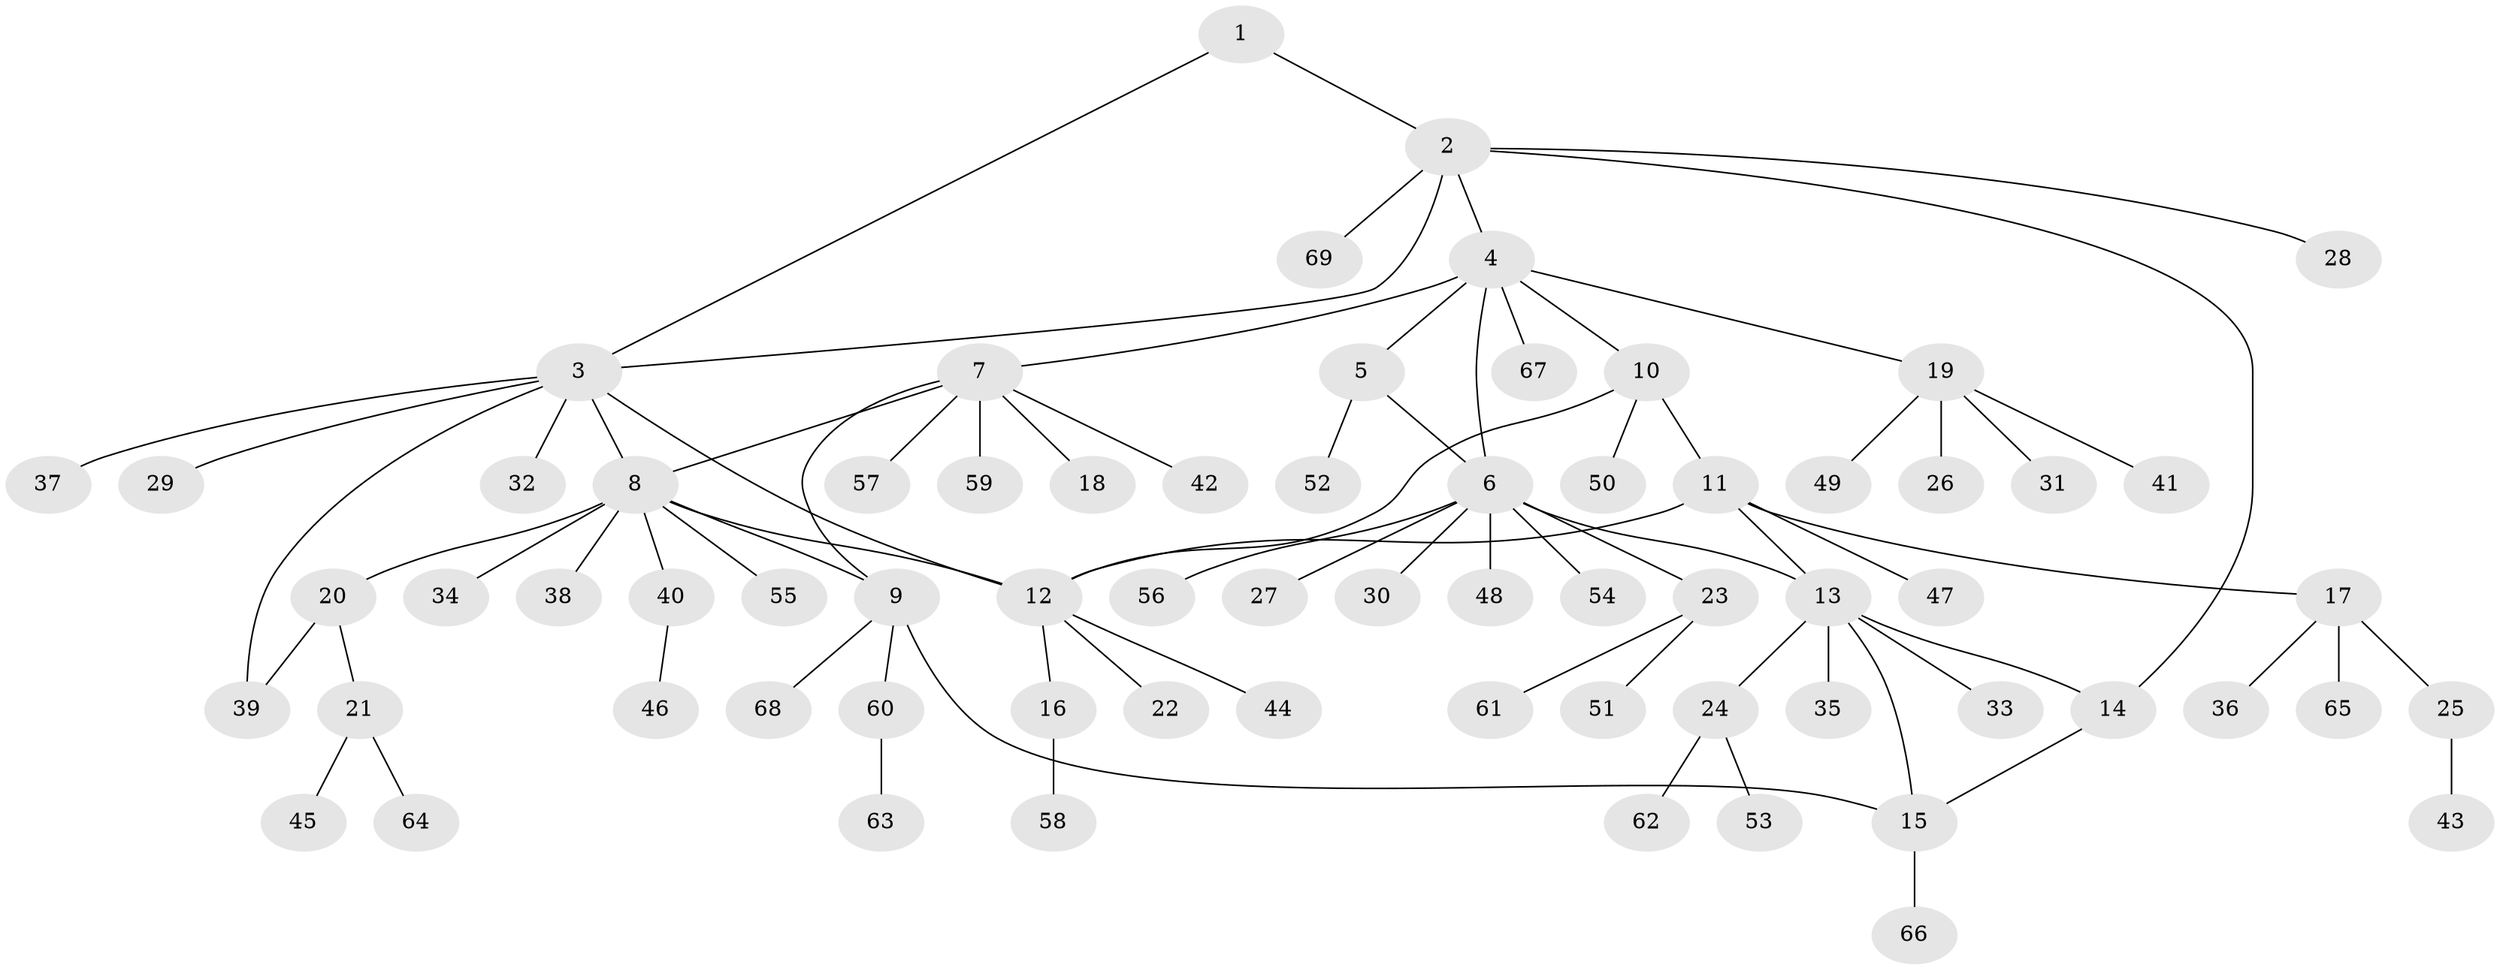 // Generated by graph-tools (version 1.1) at 2025/54/03/09/25 04:54:54]
// undirected, 69 vertices, 80 edges
graph export_dot {
graph [start="1"]
  node [color=gray90,style=filled];
  1;
  2;
  3;
  4;
  5;
  6;
  7;
  8;
  9;
  10;
  11;
  12;
  13;
  14;
  15;
  16;
  17;
  18;
  19;
  20;
  21;
  22;
  23;
  24;
  25;
  26;
  27;
  28;
  29;
  30;
  31;
  32;
  33;
  34;
  35;
  36;
  37;
  38;
  39;
  40;
  41;
  42;
  43;
  44;
  45;
  46;
  47;
  48;
  49;
  50;
  51;
  52;
  53;
  54;
  55;
  56;
  57;
  58;
  59;
  60;
  61;
  62;
  63;
  64;
  65;
  66;
  67;
  68;
  69;
  1 -- 2;
  1 -- 3;
  2 -- 3;
  2 -- 4;
  2 -- 14;
  2 -- 28;
  2 -- 69;
  3 -- 8;
  3 -- 12;
  3 -- 29;
  3 -- 32;
  3 -- 37;
  3 -- 39;
  4 -- 5;
  4 -- 6;
  4 -- 7;
  4 -- 10;
  4 -- 19;
  4 -- 67;
  5 -- 6;
  5 -- 52;
  6 -- 13;
  6 -- 23;
  6 -- 27;
  6 -- 30;
  6 -- 48;
  6 -- 54;
  6 -- 56;
  7 -- 8;
  7 -- 9;
  7 -- 18;
  7 -- 42;
  7 -- 57;
  7 -- 59;
  8 -- 9;
  8 -- 12;
  8 -- 20;
  8 -- 34;
  8 -- 38;
  8 -- 40;
  8 -- 55;
  9 -- 15;
  9 -- 60;
  9 -- 68;
  10 -- 11;
  10 -- 12;
  10 -- 50;
  11 -- 12;
  11 -- 13;
  11 -- 17;
  11 -- 47;
  12 -- 16;
  12 -- 22;
  12 -- 44;
  13 -- 14;
  13 -- 15;
  13 -- 24;
  13 -- 33;
  13 -- 35;
  14 -- 15;
  15 -- 66;
  16 -- 58;
  17 -- 25;
  17 -- 36;
  17 -- 65;
  19 -- 26;
  19 -- 31;
  19 -- 41;
  19 -- 49;
  20 -- 21;
  20 -- 39;
  21 -- 45;
  21 -- 64;
  23 -- 51;
  23 -- 61;
  24 -- 53;
  24 -- 62;
  25 -- 43;
  40 -- 46;
  60 -- 63;
}
